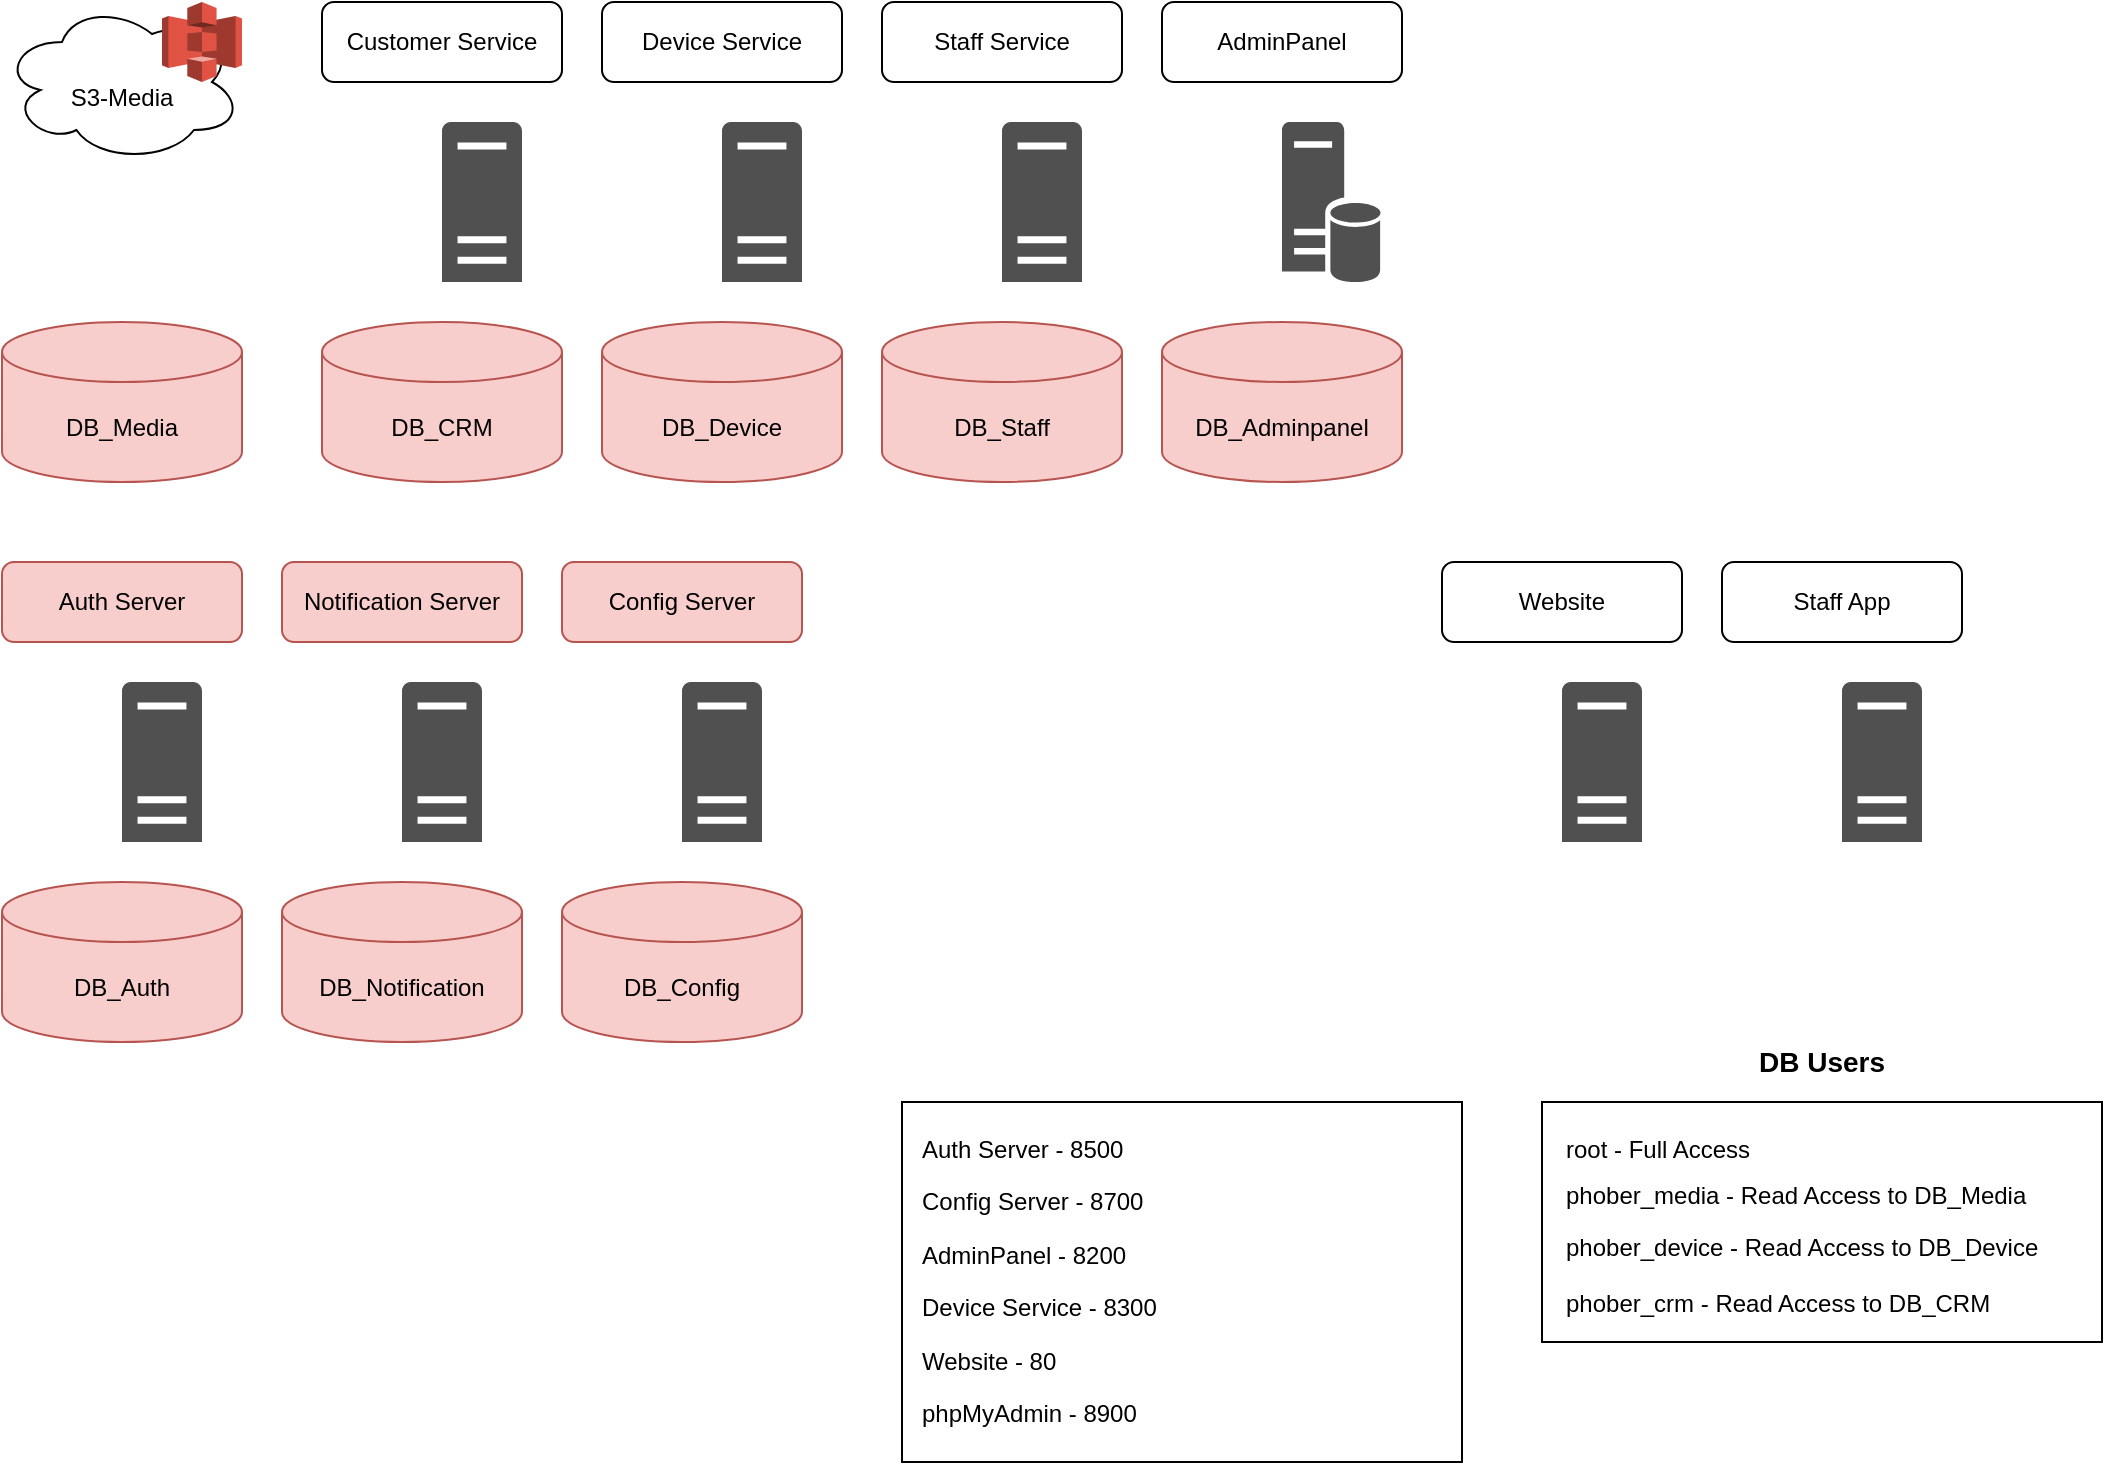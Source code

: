 <mxfile version="23.0.2" type="github">
  <diagram id="f106602c-feb2-e66a-4537-3a34d633f6aa" name="Page-1">
    <mxGraphModel dx="1789" dy="787" grid="1" gridSize="10" guides="1" tooltips="1" connect="1" arrows="1" fold="1" page="1" pageScale="1" pageWidth="1169" pageHeight="827" background="none" math="0" shadow="0">
      <root>
        <mxCell id="0" />
        <mxCell id="1" parent="0" />
        <mxCell id="v0CTncaFIIi6fotuZivB-25" value="" style="group" parent="1" vertex="1" connectable="0">
          <mxGeometry x="200" y="40" width="120" height="240" as="geometry" />
        </mxCell>
        <mxCell id="v0CTncaFIIi6fotuZivB-26" value="" style="group" parent="v0CTncaFIIi6fotuZivB-25" vertex="1" connectable="0">
          <mxGeometry width="120" height="140" as="geometry" />
        </mxCell>
        <mxCell id="v0CTncaFIIi6fotuZivB-27" value="Customer Service" style="rounded=1;whiteSpace=wrap;html=1;" parent="v0CTncaFIIi6fotuZivB-26" vertex="1">
          <mxGeometry width="120" height="40" as="geometry" />
        </mxCell>
        <UserObject label="" id="v0CTncaFIIi6fotuZivB-28">
          <mxCell style="group" parent="v0CTncaFIIi6fotuZivB-26" vertex="1" connectable="0">
            <mxGeometry x="10" y="60" width="100" height="80" as="geometry" />
          </mxCell>
        </UserObject>
        <mxCell id="v0CTncaFIIi6fotuZivB-29" value="" style="sketch=0;pointerEvents=1;shadow=0;dashed=0;html=1;strokeColor=none;fillColor=#505050;labelPosition=center;verticalLabelPosition=bottom;verticalAlign=top;outlineConnect=0;align=center;shape=mxgraph.office.servers.server_generic;" parent="v0CTncaFIIi6fotuZivB-28" vertex="1">
          <mxGeometry x="50" width="40" height="80" as="geometry" />
        </mxCell>
        <mxCell id="v0CTncaFIIi6fotuZivB-30" value="" style="shape=image;html=1;verticalAlign=top;verticalLabelPosition=bottom;labelBackgroundColor=#ffffff;imageAspect=0;aspect=fixed;image=https://cdn3.iconfinder.com/data/icons/popular-services-brands/512/laravel-128.png" parent="v0CTncaFIIi6fotuZivB-28" vertex="1">
          <mxGeometry x="11.88" y="44" width="30" height="30" as="geometry" />
        </mxCell>
        <mxCell id="v0CTncaFIIi6fotuZivB-31" value="" style="shape=image;html=1;verticalAlign=top;verticalLabelPosition=bottom;labelBackgroundColor=#ffffff;imageAspect=0;aspect=fixed;image=https://cdn4.iconfinder.com/data/icons/logos-3/568/php-logo-128.png" parent="v0CTncaFIIi6fotuZivB-28" vertex="1">
          <mxGeometry x="11.88" y="10" width="30" height="30" as="geometry" />
        </mxCell>
        <mxCell id="v0CTncaFIIi6fotuZivB-32" value="DB_CRM" style="shape=cylinder3;whiteSpace=wrap;html=1;boundedLbl=1;backgroundOutline=1;size=15;fillColor=#f8cecc;strokeColor=#b85450;" parent="v0CTncaFIIi6fotuZivB-25" vertex="1">
          <mxGeometry y="160" width="120" height="80" as="geometry" />
        </mxCell>
        <mxCell id="xkKTBkhneHixOB8WJE4L-1" value="" style="group" parent="1" vertex="1" connectable="0">
          <mxGeometry x="340" y="40" width="120" height="240" as="geometry" />
        </mxCell>
        <mxCell id="xkKTBkhneHixOB8WJE4L-2" value="" style="group" parent="xkKTBkhneHixOB8WJE4L-1" vertex="1" connectable="0">
          <mxGeometry width="120" height="140" as="geometry" />
        </mxCell>
        <mxCell id="xkKTBkhneHixOB8WJE4L-3" value="Device Service" style="rounded=1;whiteSpace=wrap;html=1;" parent="xkKTBkhneHixOB8WJE4L-2" vertex="1">
          <mxGeometry width="120" height="40" as="geometry" />
        </mxCell>
        <UserObject label="" id="xkKTBkhneHixOB8WJE4L-4">
          <mxCell style="group" parent="xkKTBkhneHixOB8WJE4L-2" vertex="1" connectable="0">
            <mxGeometry x="10" y="60" width="100" height="80" as="geometry" />
          </mxCell>
        </UserObject>
        <mxCell id="xkKTBkhneHixOB8WJE4L-5" value="" style="sketch=0;pointerEvents=1;shadow=0;dashed=0;html=1;strokeColor=none;fillColor=#505050;labelPosition=center;verticalLabelPosition=bottom;verticalAlign=top;outlineConnect=0;align=center;shape=mxgraph.office.servers.server_generic;" parent="xkKTBkhneHixOB8WJE4L-4" vertex="1">
          <mxGeometry x="50" width="40" height="80" as="geometry" />
        </mxCell>
        <mxCell id="xkKTBkhneHixOB8WJE4L-6" value="" style="shape=image;html=1;verticalAlign=top;verticalLabelPosition=bottom;labelBackgroundColor=#ffffff;imageAspect=0;aspect=fixed;image=https://cdn3.iconfinder.com/data/icons/popular-services-brands/512/laravel-128.png" parent="xkKTBkhneHixOB8WJE4L-4" vertex="1">
          <mxGeometry x="11.88" y="44" width="30" height="30" as="geometry" />
        </mxCell>
        <mxCell id="xkKTBkhneHixOB8WJE4L-7" value="" style="shape=image;html=1;verticalAlign=top;verticalLabelPosition=bottom;labelBackgroundColor=#ffffff;imageAspect=0;aspect=fixed;image=https://cdn4.iconfinder.com/data/icons/logos-3/568/php-logo-128.png" parent="xkKTBkhneHixOB8WJE4L-4" vertex="1">
          <mxGeometry x="11.88" y="10" width="30" height="30" as="geometry" />
        </mxCell>
        <mxCell id="xkKTBkhneHixOB8WJE4L-8" value="DB_Device" style="shape=cylinder3;whiteSpace=wrap;html=1;boundedLbl=1;backgroundOutline=1;size=15;fillColor=#f8cecc;strokeColor=#b85450;" parent="xkKTBkhneHixOB8WJE4L-1" vertex="1">
          <mxGeometry y="160" width="120" height="80" as="geometry" />
        </mxCell>
        <mxCell id="xkKTBkhneHixOB8WJE4L-9" value="" style="group" parent="1" vertex="1" connectable="0">
          <mxGeometry x="480" y="40" width="120" height="240" as="geometry" />
        </mxCell>
        <mxCell id="xkKTBkhneHixOB8WJE4L-10" value="" style="group" parent="xkKTBkhneHixOB8WJE4L-9" vertex="1" connectable="0">
          <mxGeometry width="120" height="140" as="geometry" />
        </mxCell>
        <mxCell id="xkKTBkhneHixOB8WJE4L-11" value="Staff Service" style="rounded=1;whiteSpace=wrap;html=1;" parent="xkKTBkhneHixOB8WJE4L-10" vertex="1">
          <mxGeometry width="120" height="40" as="geometry" />
        </mxCell>
        <UserObject label="" id="xkKTBkhneHixOB8WJE4L-12">
          <mxCell style="group" parent="xkKTBkhneHixOB8WJE4L-10" vertex="1" connectable="0">
            <mxGeometry x="10" y="60" width="100" height="80" as="geometry" />
          </mxCell>
        </UserObject>
        <mxCell id="xkKTBkhneHixOB8WJE4L-13" value="" style="sketch=0;pointerEvents=1;shadow=0;dashed=0;html=1;strokeColor=none;fillColor=#505050;labelPosition=center;verticalLabelPosition=bottom;verticalAlign=top;outlineConnect=0;align=center;shape=mxgraph.office.servers.server_generic;" parent="xkKTBkhneHixOB8WJE4L-12" vertex="1">
          <mxGeometry x="50" width="40" height="80" as="geometry" />
        </mxCell>
        <mxCell id="xkKTBkhneHixOB8WJE4L-14" value="" style="shape=image;html=1;verticalAlign=top;verticalLabelPosition=bottom;labelBackgroundColor=#ffffff;imageAspect=0;aspect=fixed;image=https://cdn3.iconfinder.com/data/icons/popular-services-brands/512/laravel-128.png" parent="xkKTBkhneHixOB8WJE4L-12" vertex="1">
          <mxGeometry x="11.88" y="44" width="30" height="30" as="geometry" />
        </mxCell>
        <mxCell id="xkKTBkhneHixOB8WJE4L-15" value="" style="shape=image;html=1;verticalAlign=top;verticalLabelPosition=bottom;labelBackgroundColor=#ffffff;imageAspect=0;aspect=fixed;image=https://cdn4.iconfinder.com/data/icons/logos-3/568/php-logo-128.png" parent="xkKTBkhneHixOB8WJE4L-12" vertex="1">
          <mxGeometry x="11.88" y="10" width="30" height="30" as="geometry" />
        </mxCell>
        <mxCell id="xkKTBkhneHixOB8WJE4L-16" value="DB_Staff" style="shape=cylinder3;whiteSpace=wrap;html=1;boundedLbl=1;backgroundOutline=1;size=15;fillColor=#f8cecc;strokeColor=#b85450;" parent="xkKTBkhneHixOB8WJE4L-9" vertex="1">
          <mxGeometry y="160" width="120" height="80" as="geometry" />
        </mxCell>
        <mxCell id="xkKTBkhneHixOB8WJE4L-17" value="" style="group" parent="1" vertex="1" connectable="0">
          <mxGeometry x="900" y="320" width="120" height="140" as="geometry" />
        </mxCell>
        <mxCell id="xkKTBkhneHixOB8WJE4L-18" value="Staff App" style="rounded=1;whiteSpace=wrap;html=1;" parent="xkKTBkhneHixOB8WJE4L-17" vertex="1">
          <mxGeometry width="120" height="40" as="geometry" />
        </mxCell>
        <UserObject label="" id="xkKTBkhneHixOB8WJE4L-19">
          <mxCell style="group" parent="xkKTBkhneHixOB8WJE4L-17" vertex="1" connectable="0">
            <mxGeometry x="10" y="60" width="100" height="80" as="geometry" />
          </mxCell>
        </UserObject>
        <mxCell id="xkKTBkhneHixOB8WJE4L-20" value="" style="sketch=0;pointerEvents=1;shadow=0;dashed=0;html=1;strokeColor=none;fillColor=#505050;labelPosition=center;verticalLabelPosition=bottom;verticalAlign=top;outlineConnect=0;align=center;shape=mxgraph.office.servers.server_generic;" parent="xkKTBkhneHixOB8WJE4L-19" vertex="1">
          <mxGeometry x="50" width="40" height="80" as="geometry" />
        </mxCell>
        <mxCell id="xkKTBkhneHixOB8WJE4L-21" value="" style="shape=image;html=1;verticalAlign=top;verticalLabelPosition=bottom;labelBackgroundColor=#ffffff;imageAspect=0;aspect=fixed;image=https://cdn4.iconfinder.com/data/icons/logos-3/600/React.js_logo-128.png" parent="xkKTBkhneHixOB8WJE4L-19" vertex="1">
          <mxGeometry y="21.51" width="36.99" height="36.99" as="geometry" />
        </mxCell>
        <mxCell id="xkKTBkhneHixOB8WJE4L-22" value="" style="group" parent="1" vertex="1" connectable="0">
          <mxGeometry x="760" y="320" width="120" height="140" as="geometry" />
        </mxCell>
        <mxCell id="xkKTBkhneHixOB8WJE4L-23" value="Website" style="rounded=1;whiteSpace=wrap;html=1;" parent="xkKTBkhneHixOB8WJE4L-22" vertex="1">
          <mxGeometry width="120" height="40" as="geometry" />
        </mxCell>
        <UserObject label="" id="xkKTBkhneHixOB8WJE4L-24">
          <mxCell style="group" parent="xkKTBkhneHixOB8WJE4L-22" vertex="1" connectable="0">
            <mxGeometry x="10" y="60" width="100" height="80" as="geometry" />
          </mxCell>
        </UserObject>
        <mxCell id="xkKTBkhneHixOB8WJE4L-25" value="" style="sketch=0;pointerEvents=1;shadow=0;dashed=0;html=1;strokeColor=none;fillColor=#505050;labelPosition=center;verticalLabelPosition=bottom;verticalAlign=top;outlineConnect=0;align=center;shape=mxgraph.office.servers.server_generic;" parent="xkKTBkhneHixOB8WJE4L-24" vertex="1">
          <mxGeometry x="50" width="40" height="80" as="geometry" />
        </mxCell>
        <mxCell id="xkKTBkhneHixOB8WJE4L-26" value="" style="shape=image;html=1;verticalAlign=top;verticalLabelPosition=bottom;labelBackgroundColor=#ffffff;imageAspect=0;aspect=fixed;image=https://cdn4.iconfinder.com/data/icons/logos-3/600/React.js_logo-128.png" parent="xkKTBkhneHixOB8WJE4L-24" vertex="1">
          <mxGeometry y="21.51" width="36.99" height="36.99" as="geometry" />
        </mxCell>
        <mxCell id="xkKTBkhneHixOB8WJE4L-41" value="" style="group" parent="1" vertex="1" connectable="0">
          <mxGeometry x="180" y="320" width="120" height="240" as="geometry" />
        </mxCell>
        <mxCell id="xkKTBkhneHixOB8WJE4L-42" value="" style="group" parent="xkKTBkhneHixOB8WJE4L-41" vertex="1" connectable="0">
          <mxGeometry width="120" height="140" as="geometry" />
        </mxCell>
        <mxCell id="xkKTBkhneHixOB8WJE4L-43" value="Notification Server" style="rounded=1;whiteSpace=wrap;html=1;fillColor=#f8cecc;strokeColor=#b85450;" parent="xkKTBkhneHixOB8WJE4L-42" vertex="1">
          <mxGeometry width="120" height="40" as="geometry" />
        </mxCell>
        <UserObject label="" id="xkKTBkhneHixOB8WJE4L-44">
          <mxCell style="group" parent="xkKTBkhneHixOB8WJE4L-42" vertex="1" connectable="0">
            <mxGeometry x="10" y="60" width="100" height="80" as="geometry" />
          </mxCell>
        </UserObject>
        <mxCell id="xkKTBkhneHixOB8WJE4L-45" value="" style="sketch=0;pointerEvents=1;shadow=0;dashed=0;html=1;strokeColor=none;fillColor=#505050;labelPosition=center;verticalLabelPosition=bottom;verticalAlign=top;outlineConnect=0;align=center;shape=mxgraph.office.servers.server_generic;" parent="xkKTBkhneHixOB8WJE4L-44" vertex="1">
          <mxGeometry x="50" width="40" height="80" as="geometry" />
        </mxCell>
        <mxCell id="xkKTBkhneHixOB8WJE4L-46" value="" style="shape=image;html=1;verticalAlign=top;verticalLabelPosition=bottom;labelBackgroundColor=#ffffff;imageAspect=0;aspect=fixed;image=https://cdn3.iconfinder.com/data/icons/popular-services-brands/512/laravel-128.png" parent="xkKTBkhneHixOB8WJE4L-44" vertex="1">
          <mxGeometry x="11.88" y="44" width="30" height="30" as="geometry" />
        </mxCell>
        <mxCell id="xkKTBkhneHixOB8WJE4L-47" value="" style="shape=image;html=1;verticalAlign=top;verticalLabelPosition=bottom;labelBackgroundColor=#ffffff;imageAspect=0;aspect=fixed;image=https://cdn4.iconfinder.com/data/icons/logos-3/568/php-logo-128.png" parent="xkKTBkhneHixOB8WJE4L-44" vertex="1">
          <mxGeometry x="11.88" y="10" width="30" height="30" as="geometry" />
        </mxCell>
        <mxCell id="xkKTBkhneHixOB8WJE4L-48" value="DB_Notification" style="shape=cylinder3;whiteSpace=wrap;html=1;boundedLbl=1;backgroundOutline=1;size=15;fillColor=#f8cecc;strokeColor=#b85450;" parent="xkKTBkhneHixOB8WJE4L-41" vertex="1">
          <mxGeometry y="160" width="120" height="80" as="geometry" />
        </mxCell>
        <mxCell id="xkKTBkhneHixOB8WJE4L-49" value="" style="group" parent="1" vertex="1" connectable="0">
          <mxGeometry x="40" y="320" width="120" height="240" as="geometry" />
        </mxCell>
        <mxCell id="xkKTBkhneHixOB8WJE4L-50" value="" style="group" parent="xkKTBkhneHixOB8WJE4L-49" vertex="1" connectable="0">
          <mxGeometry width="120" height="140" as="geometry" />
        </mxCell>
        <UserObject label="" id="xkKTBkhneHixOB8WJE4L-52">
          <mxCell style="group" parent="xkKTBkhneHixOB8WJE4L-50" vertex="1" connectable="0">
            <mxGeometry x="10" y="60" width="100" height="80" as="geometry" />
          </mxCell>
        </UserObject>
        <mxCell id="xkKTBkhneHixOB8WJE4L-53" value="" style="sketch=0;pointerEvents=1;shadow=0;dashed=0;html=1;strokeColor=none;fillColor=#505050;labelPosition=center;verticalLabelPosition=bottom;verticalAlign=top;outlineConnect=0;align=center;shape=mxgraph.office.servers.server_generic;" parent="xkKTBkhneHixOB8WJE4L-52" vertex="1">
          <mxGeometry x="50" width="40" height="80" as="geometry" />
        </mxCell>
        <mxCell id="xkKTBkhneHixOB8WJE4L-54" value="" style="shape=image;html=1;verticalAlign=top;verticalLabelPosition=bottom;labelBackgroundColor=#ffffff;imageAspect=0;aspect=fixed;image=https://cdn3.iconfinder.com/data/icons/popular-services-brands/512/laravel-128.png" parent="xkKTBkhneHixOB8WJE4L-52" vertex="1">
          <mxGeometry x="11.88" y="44" width="30" height="30" as="geometry" />
        </mxCell>
        <mxCell id="xkKTBkhneHixOB8WJE4L-55" value="" style="shape=image;html=1;verticalAlign=top;verticalLabelPosition=bottom;labelBackgroundColor=#ffffff;imageAspect=0;aspect=fixed;image=https://cdn4.iconfinder.com/data/icons/logos-3/568/php-logo-128.png" parent="xkKTBkhneHixOB8WJE4L-52" vertex="1">
          <mxGeometry x="11.88" y="10" width="30" height="30" as="geometry" />
        </mxCell>
        <mxCell id="xkKTBkhneHixOB8WJE4L-59" value="Auth Server" style="rounded=1;whiteSpace=wrap;html=1;fillColor=#f8cecc;strokeColor=#b85450;" parent="xkKTBkhneHixOB8WJE4L-50" vertex="1">
          <mxGeometry width="120" height="40" as="geometry" />
        </mxCell>
        <mxCell id="xkKTBkhneHixOB8WJE4L-56" value="DB_Auth" style="shape=cylinder3;whiteSpace=wrap;html=1;boundedLbl=1;backgroundOutline=1;size=15;fillColor=#f8cecc;strokeColor=#b85450;" parent="xkKTBkhneHixOB8WJE4L-49" vertex="1">
          <mxGeometry y="160" width="120" height="80" as="geometry" />
        </mxCell>
        <mxCell id="xkKTBkhneHixOB8WJE4L-61" value="" style="group;labelBackgroundColor=none;labelBorderColor=none;shadow=0;" parent="1" vertex="1" connectable="0">
          <mxGeometry x="620" y="40" width="120" height="240" as="geometry" />
        </mxCell>
        <mxCell id="xkKTBkhneHixOB8WJE4L-62" value="" style="rounded=0;whiteSpace=wrap;html=1;fillColor=none;strokeColor=none;shadow=0;sketch=0;glass=0;" parent="xkKTBkhneHixOB8WJE4L-61" vertex="1">
          <mxGeometry width="120" height="240" as="geometry" />
        </mxCell>
        <mxCell id="xkKTBkhneHixOB8WJE4L-63" value="AdminPanel" style="rounded=1;whiteSpace=wrap;html=1;" parent="xkKTBkhneHixOB8WJE4L-61" vertex="1">
          <mxGeometry width="120" height="40" as="geometry" />
        </mxCell>
        <UserObject label="" id="xkKTBkhneHixOB8WJE4L-64">
          <mxCell style="group" parent="xkKTBkhneHixOB8WJE4L-61" vertex="1" connectable="0">
            <mxGeometry x="10" y="60" width="100" height="80" as="geometry" />
          </mxCell>
        </UserObject>
        <mxCell id="xkKTBkhneHixOB8WJE4L-65" value="" style="sketch=0;pointerEvents=1;shadow=0;dashed=0;html=1;strokeColor=none;fillColor=#505050;labelPosition=center;verticalLabelPosition=bottom;verticalAlign=top;outlineConnect=0;align=center;shape=mxgraph.office.servers.database_server;rounded=0;fontSize=13;" parent="xkKTBkhneHixOB8WJE4L-64" vertex="1">
          <mxGeometry x="50" width="50" height="80" as="geometry" />
        </mxCell>
        <mxCell id="xkKTBkhneHixOB8WJE4L-66" value="" style="shape=image;html=1;verticalAlign=top;verticalLabelPosition=bottom;labelBackgroundColor=#ffffff;imageAspect=0;aspect=fixed;image=https://cdn4.iconfinder.com/data/icons/logos-3/568/php-logo-128.png" parent="xkKTBkhneHixOB8WJE4L-64" vertex="1">
          <mxGeometry x="10" y="10" width="30" height="30" as="geometry" />
        </mxCell>
        <mxCell id="xkKTBkhneHixOB8WJE4L-67" value="" style="shape=image;html=1;verticalAlign=top;verticalLabelPosition=bottom;labelBackgroundColor=#ffffff;imageAspect=0;aspect=fixed;image=https://cdn3.iconfinder.com/data/icons/popular-services-brands/512/laravel-128.png" parent="xkKTBkhneHixOB8WJE4L-64" vertex="1">
          <mxGeometry x="10" y="40" width="30" height="30" as="geometry" />
        </mxCell>
        <mxCell id="xkKTBkhneHixOB8WJE4L-68" value="DB_Adminpanel" style="shape=cylinder3;whiteSpace=wrap;html=1;boundedLbl=1;backgroundOutline=1;size=15;fillColor=#f8cecc;strokeColor=#b85450;" parent="xkKTBkhneHixOB8WJE4L-61" vertex="1">
          <mxGeometry y="160" width="120" height="80" as="geometry" />
        </mxCell>
        <mxCell id="xkKTBkhneHixOB8WJE4L-69" value="DB_Media" style="shape=cylinder3;whiteSpace=wrap;html=1;boundedLbl=1;backgroundOutline=1;size=15;fillColor=#f8cecc;strokeColor=#b85450;" parent="1" vertex="1">
          <mxGeometry x="40" y="200" width="120" height="80" as="geometry" />
        </mxCell>
        <mxCell id="xkKTBkhneHixOB8WJE4L-70" value="" style="group" parent="1" vertex="1" connectable="0">
          <mxGeometry x="40" y="40" width="120" height="80" as="geometry" />
        </mxCell>
        <mxCell id="xkKTBkhneHixOB8WJE4L-71" value="&lt;br&gt;S3-Media" style="ellipse;shape=cloud;whiteSpace=wrap;html=1;" parent="xkKTBkhneHixOB8WJE4L-70" vertex="1">
          <mxGeometry width="120" height="80" as="geometry" />
        </mxCell>
        <mxCell id="xkKTBkhneHixOB8WJE4L-72" value="" style="outlineConnect=0;dashed=0;verticalLabelPosition=bottom;verticalAlign=top;align=center;html=1;shape=mxgraph.aws3.s3;fillColor=#E05243;gradientColor=none;" parent="xkKTBkhneHixOB8WJE4L-70" vertex="1">
          <mxGeometry x="80" width="40" height="40" as="geometry" />
        </mxCell>
        <mxCell id="xkKTBkhneHixOB8WJE4L-76" value="" style="group" parent="1" vertex="1" connectable="0">
          <mxGeometry x="320" y="320" width="120" height="240" as="geometry" />
        </mxCell>
        <mxCell id="xkKTBkhneHixOB8WJE4L-35" value="" style="group" parent="xkKTBkhneHixOB8WJE4L-76" vertex="1" connectable="0">
          <mxGeometry width="120" height="140" as="geometry" />
        </mxCell>
        <mxCell id="xkKTBkhneHixOB8WJE4L-36" value="Config Server" style="rounded=1;whiteSpace=wrap;html=1;fillColor=#f8cecc;strokeColor=#b85450;" parent="xkKTBkhneHixOB8WJE4L-35" vertex="1">
          <mxGeometry width="120" height="40" as="geometry" />
        </mxCell>
        <UserObject label="" id="xkKTBkhneHixOB8WJE4L-37">
          <mxCell style="group" parent="xkKTBkhneHixOB8WJE4L-35" vertex="1" connectable="0">
            <mxGeometry x="10" y="60" width="100" height="80" as="geometry" />
          </mxCell>
        </UserObject>
        <mxCell id="xkKTBkhneHixOB8WJE4L-38" value="" style="sketch=0;pointerEvents=1;shadow=0;dashed=0;html=1;strokeColor=none;fillColor=#505050;labelPosition=center;verticalLabelPosition=bottom;verticalAlign=top;outlineConnect=0;align=center;shape=mxgraph.office.servers.server_generic;" parent="xkKTBkhneHixOB8WJE4L-37" vertex="1">
          <mxGeometry x="50" width="40" height="80" as="geometry" />
        </mxCell>
        <mxCell id="xkKTBkhneHixOB8WJE4L-40" value="" style="shape=image;html=1;verticalAlign=top;verticalLabelPosition=bottom;labelBackgroundColor=#ffffff;imageAspect=0;aspect=fixed;image=https://cdn4.iconfinder.com/data/icons/logos-3/568/php-logo-128.png" parent="xkKTBkhneHixOB8WJE4L-37" vertex="1">
          <mxGeometry x="11.88" y="10" width="30" height="30" as="geometry" />
        </mxCell>
        <mxCell id="xkKTBkhneHixOB8WJE4L-60" value="" style="shape=image;html=1;verticalAlign=top;verticalLabelPosition=bottom;labelBackgroundColor=#ffffff;imageAspect=0;aspect=fixed;image=https://cdn3.iconfinder.com/data/icons/popular-services-brands/512/laravel-128.png" parent="xkKTBkhneHixOB8WJE4L-37" vertex="1">
          <mxGeometry x="11.88" y="40" width="30" height="30" as="geometry" />
        </mxCell>
        <mxCell id="xkKTBkhneHixOB8WJE4L-74" value="DB_Config" style="shape=cylinder3;whiteSpace=wrap;html=1;boundedLbl=1;backgroundOutline=1;size=15;fillColor=#f8cecc;strokeColor=#b85450;" parent="xkKTBkhneHixOB8WJE4L-76" vertex="1">
          <mxGeometry y="160" width="120" height="80" as="geometry" />
        </mxCell>
        <mxCell id="G6aGy8yDLXvWB7rsEnhy-1" value="" style="group" vertex="1" connectable="0" parent="1">
          <mxGeometry x="810" y="550" width="280" height="160" as="geometry" />
        </mxCell>
        <mxCell id="G6aGy8yDLXvWB7rsEnhy-2" value="&lt;p style=&quot;line-height: 0.9 ; font-size: 12px&quot;&gt;&lt;span style=&quot;font-size: 12px&quot;&gt;root - Full Access&lt;/span&gt;&lt;/p&gt;&lt;p style=&quot;line-height: 0.9 ; font-size: 12px&quot;&gt;&lt;span style=&quot;font-size: 12px&quot;&gt;phober_media - Read Access to DB_Media&lt;/span&gt;&lt;br style=&quot;font-size: 12px&quot;&gt;&lt;/p&gt;&lt;p style=&quot;line-height: 1.4 ; font-size: 12px&quot;&gt;phober_device - Read Access to DB_Device&lt;/p&gt;&lt;p style=&quot;line-height: 1.4 ; font-size: 12px&quot;&gt;phober_crm - Read Access to DB_CRM&lt;/p&gt;&lt;p style=&quot;font-size: 12px&quot;&gt;&lt;/p&gt;" style="rounded=0;whiteSpace=wrap;html=1;align=left;verticalAlign=top;fontSize=12;spacingRight=0;spacingLeft=10;" vertex="1" parent="G6aGy8yDLXvWB7rsEnhy-1">
          <mxGeometry y="40" width="280" height="120" as="geometry" />
        </mxCell>
        <mxCell id="G6aGy8yDLXvWB7rsEnhy-3" value="DB Users" style="text;html=1;strokeColor=none;fillColor=none;align=center;verticalAlign=middle;whiteSpace=wrap;rounded=0;fontSize=14;fontStyle=1" vertex="1" parent="G6aGy8yDLXvWB7rsEnhy-1">
          <mxGeometry x="80" width="120" height="40" as="geometry" />
        </mxCell>
        <mxCell id="G6aGy8yDLXvWB7rsEnhy-4" value="&lt;p style=&quot;line-height: 1.2&quot;&gt;Auth Server - 8500&lt;/p&gt;&lt;p style=&quot;line-height: 1.2&quot;&gt;Config Server - 8700&lt;/p&gt;&lt;p style=&quot;line-height: 1.2&quot;&gt;&lt;span&gt;AdminPanel - 8200&lt;/span&gt;&lt;/p&gt;&lt;p style=&quot;line-height: 1.2&quot;&gt;&lt;span&gt;Device Service - 8300&lt;/span&gt;&lt;/p&gt;&lt;p style=&quot;line-height: 1.2&quot;&gt;&lt;span&gt;Website - 80&lt;/span&gt;&lt;/p&gt;&lt;p style=&quot;line-height: 1.2&quot;&gt;&lt;span&gt;phpMyAdmin - 8900&lt;/span&gt;&lt;/p&gt;" style="rounded=0;align=left;labelPosition=center;verticalLabelPosition=middle;verticalAlign=top;spacing=0;spacingLeft=10;spacingTop=0;html=1;whiteSpace=wrap;" vertex="1" parent="1">
          <mxGeometry x="490" y="590" width="280" height="180" as="geometry" />
        </mxCell>
      </root>
    </mxGraphModel>
  </diagram>
</mxfile>
